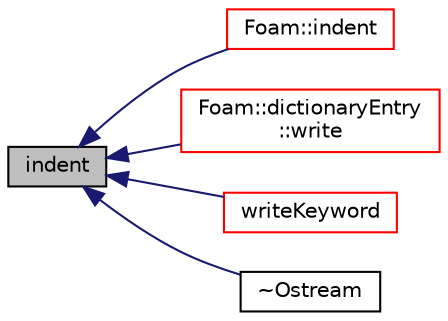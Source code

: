 digraph "indent"
{
  bgcolor="transparent";
  edge [fontname="Helvetica",fontsize="10",labelfontname="Helvetica",labelfontsize="10"];
  node [fontname="Helvetica",fontsize="10",shape=record];
  rankdir="LR";
  Node2522 [label="indent",height=0.2,width=0.4,color="black", fillcolor="grey75", style="filled", fontcolor="black"];
  Node2522 -> Node2523 [dir="back",color="midnightblue",fontsize="10",style="solid",fontname="Helvetica"];
  Node2523 [label="Foam::indent",height=0.2,width=0.4,color="red",URL="$a21851.html#ae297c57ea5b952a8bc9e4f30f7ea8701",tooltip="Indent stream. "];
  Node2522 -> Node2608 [dir="back",color="midnightblue",fontsize="10",style="solid",fontname="Helvetica"];
  Node2608 [label="Foam::dictionaryEntry\l::write",height=0.2,width=0.4,color="red",URL="$a27133.html#a293fdfec8bdfbd5c3913ab4c9f3454ff",tooltip="Write. "];
  Node2522 -> Node2755 [dir="back",color="midnightblue",fontsize="10",style="solid",fontname="Helvetica"];
  Node2755 [label="writeKeyword",height=0.2,width=0.4,color="red",URL="$a27345.html#a3c58b2bb9174ea3c4a5fa58095d1290e",tooltip="Write the keyword followed by an appropriate indentation. "];
  Node2522 -> Node5019 [dir="back",color="midnightblue",fontsize="10",style="solid",fontname="Helvetica"];
  Node5019 [label="~Ostream",height=0.2,width=0.4,color="black",URL="$a27345.html#af5816dc0d854714cdc7cf6bb559df425",tooltip="Destructor. "];
}
